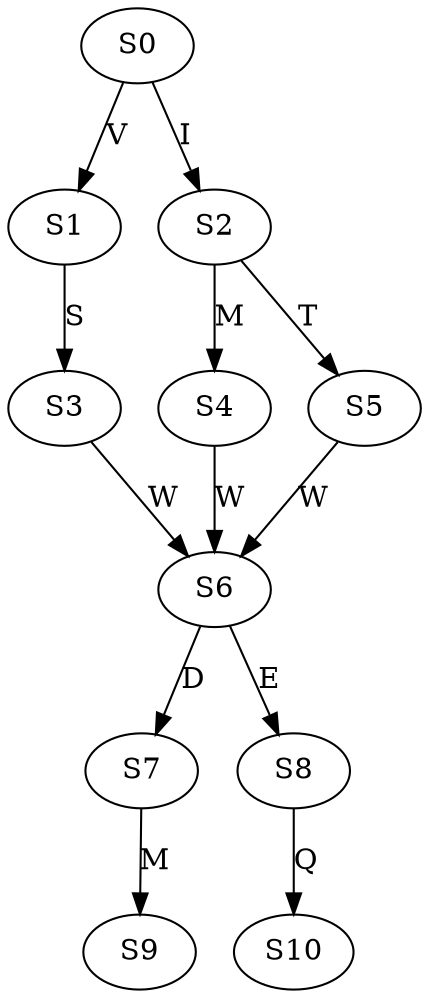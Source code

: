 strict digraph  {
	S0 -> S1 [ label = V ];
	S0 -> S2 [ label = I ];
	S1 -> S3 [ label = S ];
	S2 -> S4 [ label = M ];
	S2 -> S5 [ label = T ];
	S3 -> S6 [ label = W ];
	S4 -> S6 [ label = W ];
	S5 -> S6 [ label = W ];
	S6 -> S7 [ label = D ];
	S6 -> S8 [ label = E ];
	S7 -> S9 [ label = M ];
	S8 -> S10 [ label = Q ];
}
